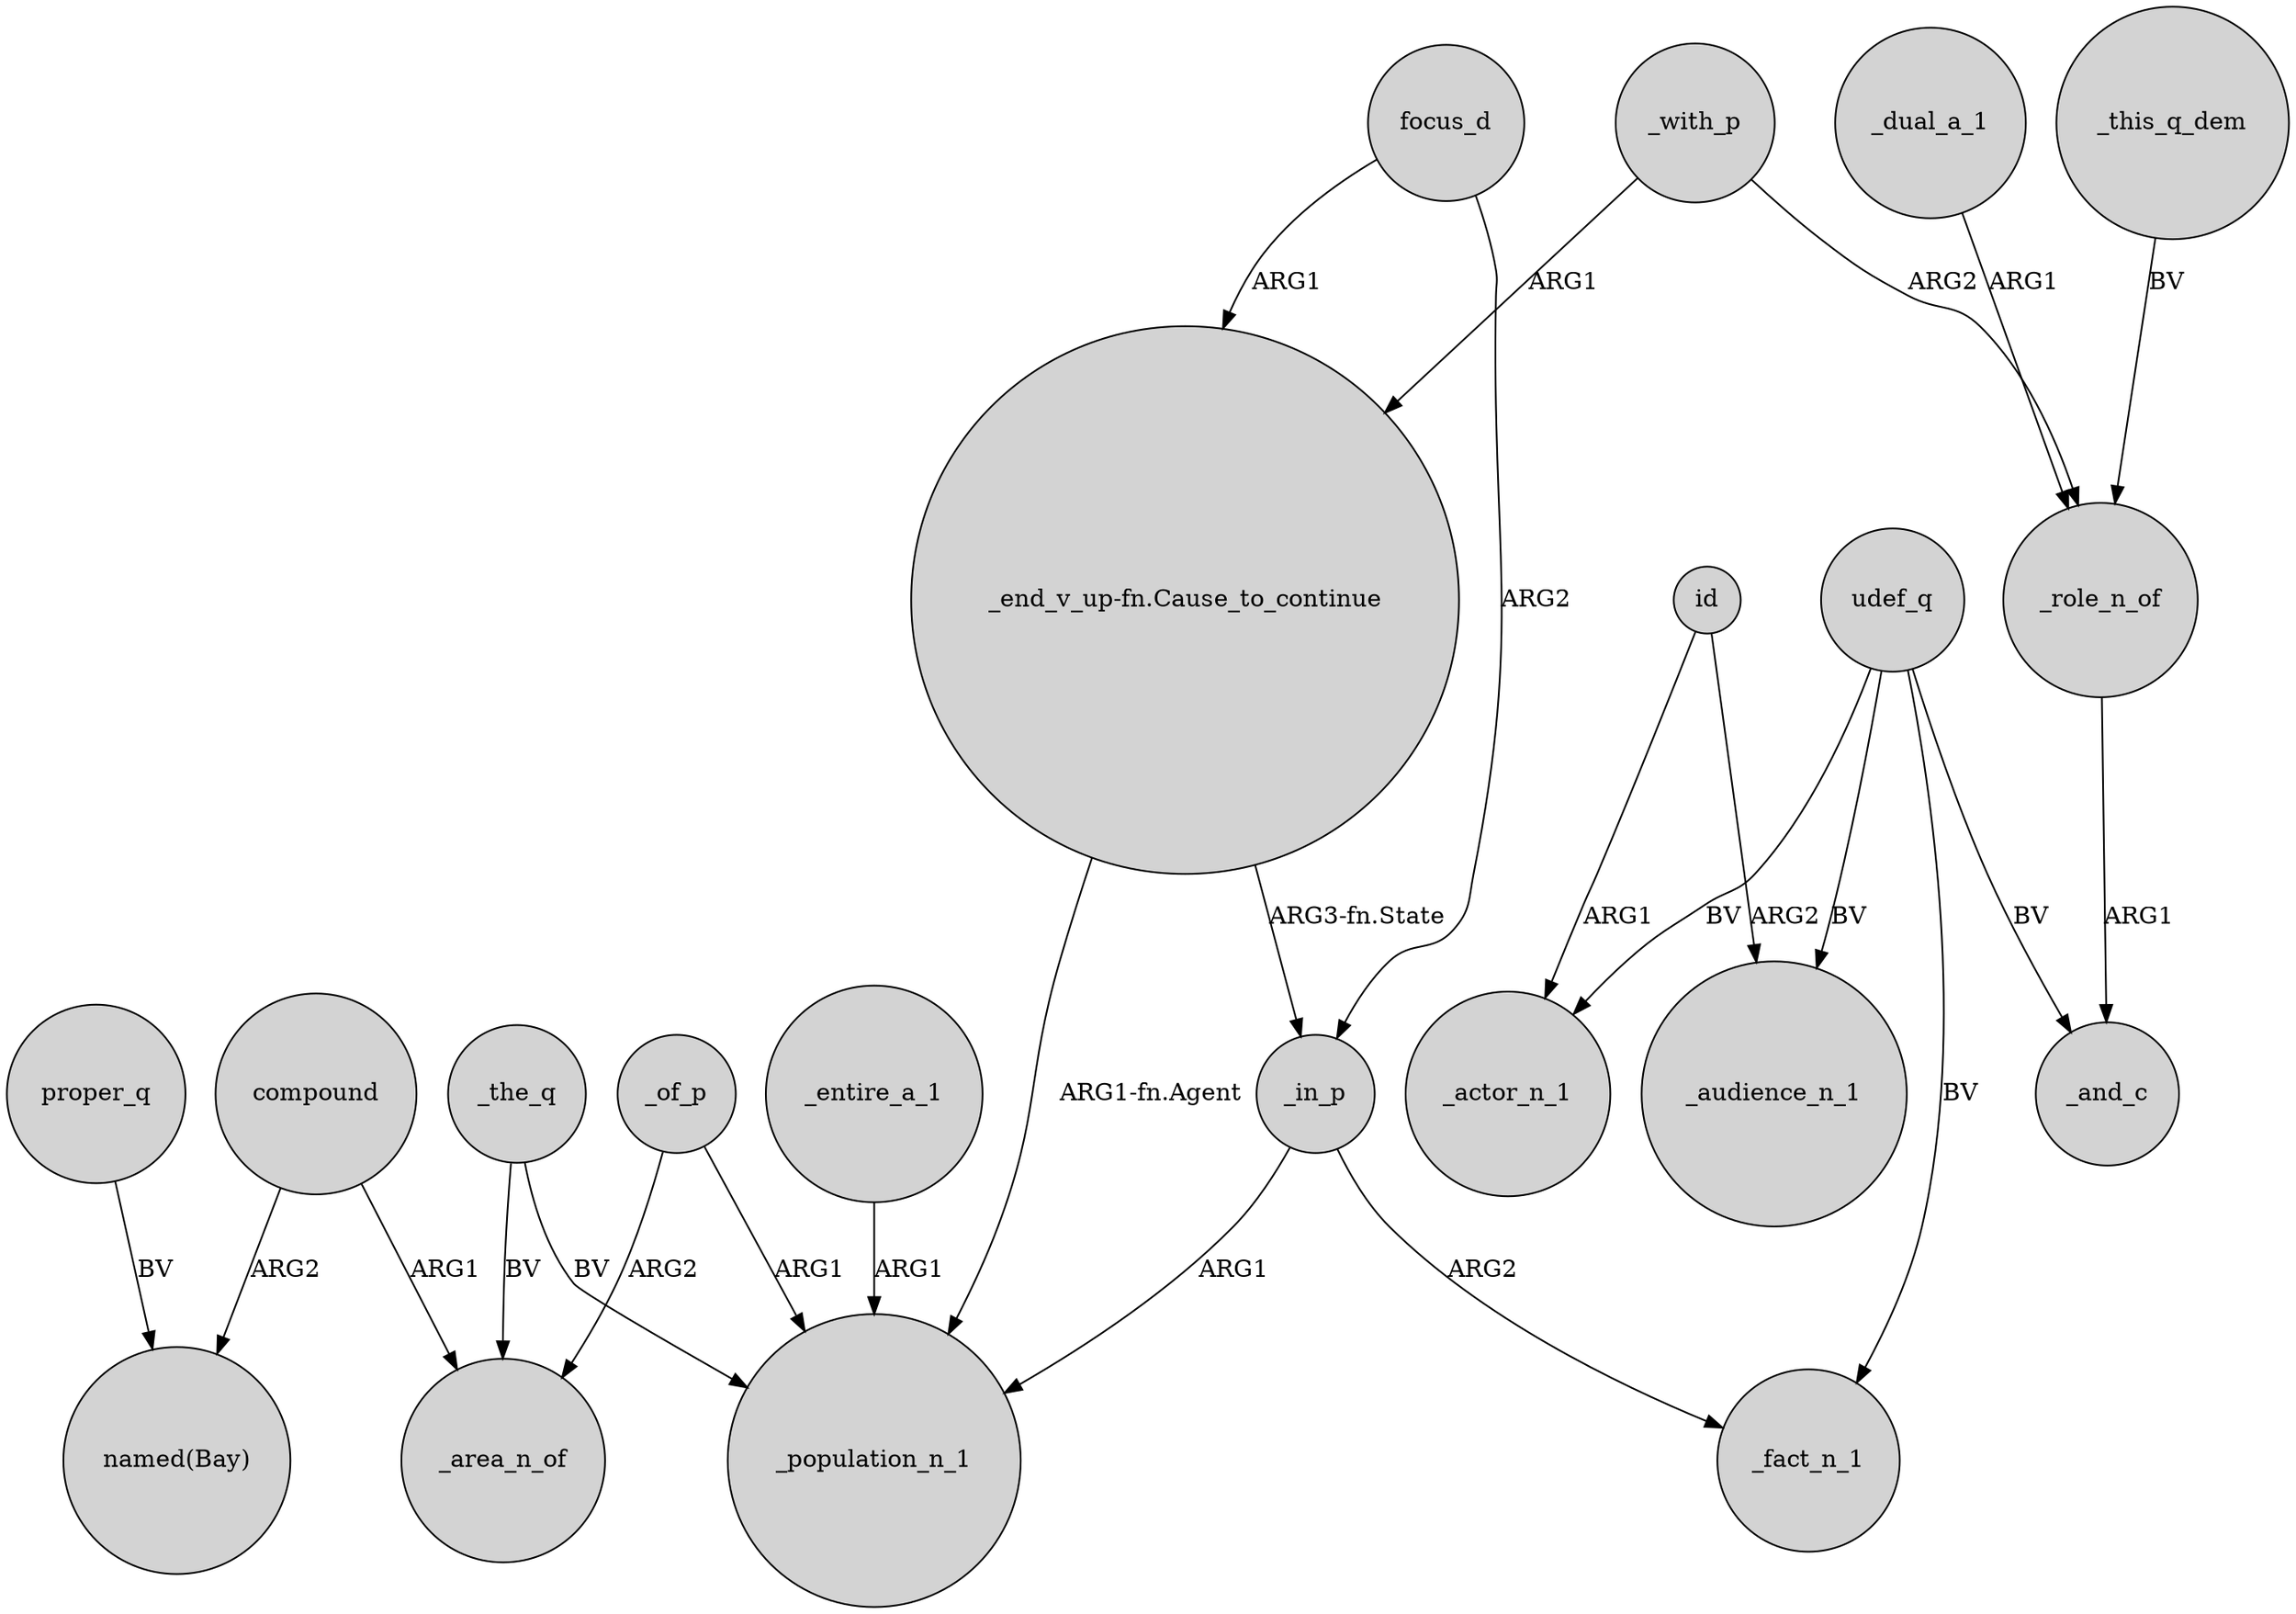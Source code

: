 digraph {
	node [shape=circle style=filled]
	proper_q -> "named(Bay)" [label=BV]
	_the_q -> _population_n_1 [label=BV]
	_with_p -> _role_n_of [label=ARG2]
	"_end_v_up-fn.Cause_to_continue" -> _population_n_1 [label="ARG1-fn.Agent"]
	compound -> "named(Bay)" [label=ARG2]
	_the_q -> _area_n_of [label=BV]
	_of_p -> _area_n_of [label=ARG2]
	udef_q -> _fact_n_1 [label=BV]
	udef_q -> _and_c [label=BV]
	_dual_a_1 -> _role_n_of [label=ARG1]
	_in_p -> _fact_n_1 [label=ARG2]
	_entire_a_1 -> _population_n_1 [label=ARG1]
	_of_p -> _population_n_1 [label=ARG1]
	compound -> _area_n_of [label=ARG1]
	udef_q -> _audience_n_1 [label=BV]
	_this_q_dem -> _role_n_of [label=BV]
	"_end_v_up-fn.Cause_to_continue" -> _in_p [label="ARG3-fn.State"]
	focus_d -> _in_p [label=ARG2]
	_role_n_of -> _and_c [label=ARG1]
	_in_p -> _population_n_1 [label=ARG1]
	focus_d -> "_end_v_up-fn.Cause_to_continue" [label=ARG1]
	udef_q -> _actor_n_1 [label=BV]
	id -> _audience_n_1 [label=ARG2]
	id -> _actor_n_1 [label=ARG1]
	_with_p -> "_end_v_up-fn.Cause_to_continue" [label=ARG1]
}
